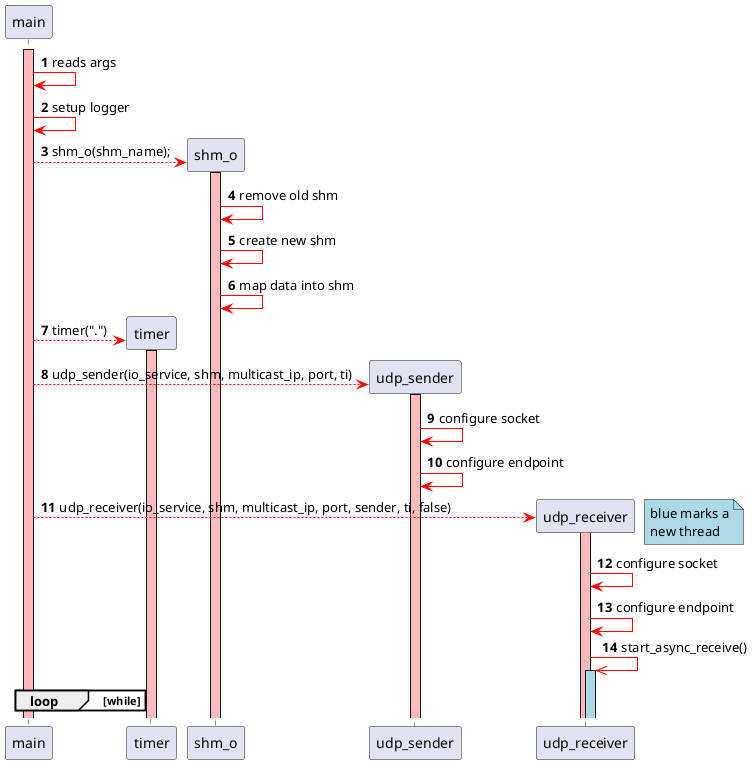 @startuml

autonumber

participant main order 10
participant timer order 20
participant shm_o order 30
participant udp_sender order 40
participant udp_receiver order 50

activate main #FFBBBB

main -[#red]> main: reads args
main -[#red]> main: setup logger

main --[#red]> shm_o ** : shm_o(shm_name);
activate shm_o #FFBBBB
shm_o -[#red]> shm_o: remove old shm
shm_o -[#red]> shm_o: create new shm
shm_o -[#red]> shm_o: map data into shm
main --[#red]> timer**: timer(".")
activate timer #FFBBBB
main --[#red]> udp_sender** : udp_sender(io_service, shm, multicast_ip, port, ti)
activate udp_sender #FFBBBB
udp_sender -[#red]> udp_sender: configure socket
udp_sender -[#red]> udp_sender: configure endpoint
main --[#red]> udp_receiver** : udp_receiver(io_service, shm, multicast_ip, port, sender, ti, false)
activate udp_receiver #FFBBBB
note right #lightblue
blue marks a
new thread
end note
udp_receiver -[#red]> udp_receiver: configure socket
udp_receiver -[#red]> udp_receiver: configure endpoint
udp_receiver -[#red]>> udp_receiver : start_async_receive()
activate udp_receiver #lightblue


loop while
end


@enduml